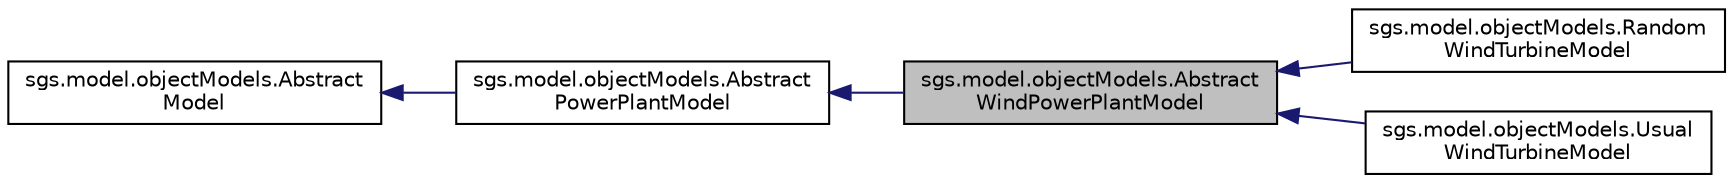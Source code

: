 digraph "sgs.model.objectModels.AbstractWindPowerPlantModel"
{
  edge [fontname="Helvetica",fontsize="10",labelfontname="Helvetica",labelfontsize="10"];
  node [fontname="Helvetica",fontsize="10",shape=record];
  rankdir="LR";
  Node1 [label="sgs.model.objectModels.Abstract\lWindPowerPlantModel",height=0.2,width=0.4,color="black", fillcolor="grey75", style="filled" fontcolor="black"];
  Node2 -> Node1 [dir="back",color="midnightblue",fontsize="10",style="solid"];
  Node2 [label="sgs.model.objectModels.Abstract\lPowerPlantModel",height=0.2,width=0.4,color="black", fillcolor="white", style="filled",URL="$classsgs_1_1model_1_1object_models_1_1_abstract_power_plant_model.html"];
  Node3 -> Node2 [dir="back",color="midnightblue",fontsize="10",style="solid"];
  Node3 [label="sgs.model.objectModels.Abstract\lModel",height=0.2,width=0.4,color="black", fillcolor="white", style="filled",URL="$classsgs_1_1model_1_1object_models_1_1_abstract_model.html"];
  Node1 -> Node4 [dir="back",color="midnightblue",fontsize="10",style="solid"];
  Node4 [label="sgs.model.objectModels.Random\lWindTurbineModel",height=0.2,width=0.4,color="black", fillcolor="white", style="filled",URL="$classsgs_1_1model_1_1object_models_1_1_random_wind_turbine_model.html"];
  Node1 -> Node5 [dir="back",color="midnightblue",fontsize="10",style="solid"];
  Node5 [label="sgs.model.objectModels.Usual\lWindTurbineModel",height=0.2,width=0.4,color="black", fillcolor="white", style="filled",URL="$classsgs_1_1model_1_1object_models_1_1_usual_wind_turbine_model.html"];
}
